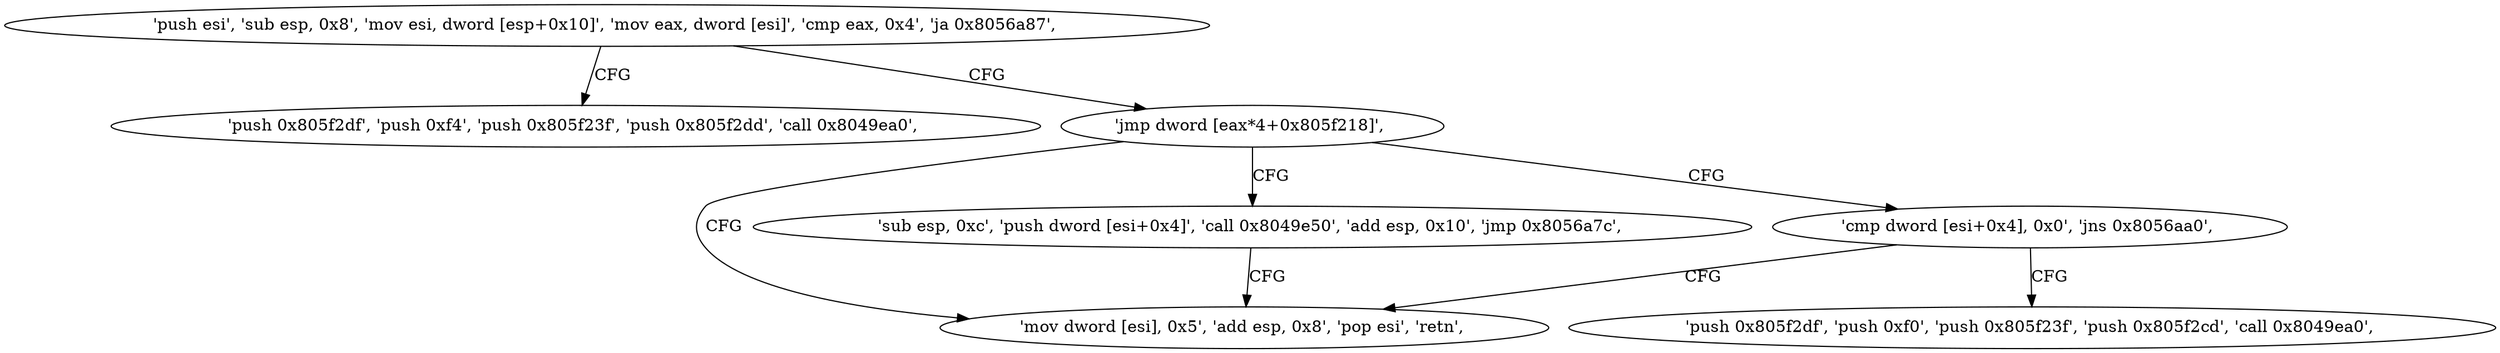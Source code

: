 digraph "func" {
"134572624" [label = "'push esi', 'sub esp, 0x8', 'mov esi, dword [esp+0x10]', 'mov eax, dword [esi]', 'cmp eax, 0x4', 'ja 0x8056a87', " ]
"134572679" [label = "'push 0x805f2df', 'push 0xf4', 'push 0x805f23f', 'push 0x805f2dd', 'call 0x8049ea0', " ]
"134572639" [label = "'jmp dword [eax*4+0x805f218]', " ]
"134572646" [label = "'sub esp, 0xc', 'push dword [esi+0x4]', 'call 0x8049e50', 'add esp, 0x10', 'jmp 0x8056a7c', " ]
"134572662" [label = "'cmp dword [esi+0x4], 0x0', 'jns 0x8056aa0', " ]
"134572668" [label = "'mov dword [esi], 0x5', 'add esp, 0x8', 'pop esi', 'retn', " ]
"134572704" [label = "'push 0x805f2df', 'push 0xf0', 'push 0x805f23f', 'push 0x805f2cd', 'call 0x8049ea0', " ]
"134572624" -> "134572679" [ label = "CFG" ]
"134572624" -> "134572639" [ label = "CFG" ]
"134572639" -> "134572646" [ label = "CFG" ]
"134572639" -> "134572662" [ label = "CFG" ]
"134572639" -> "134572668" [ label = "CFG" ]
"134572646" -> "134572668" [ label = "CFG" ]
"134572662" -> "134572704" [ label = "CFG" ]
"134572662" -> "134572668" [ label = "CFG" ]
}
